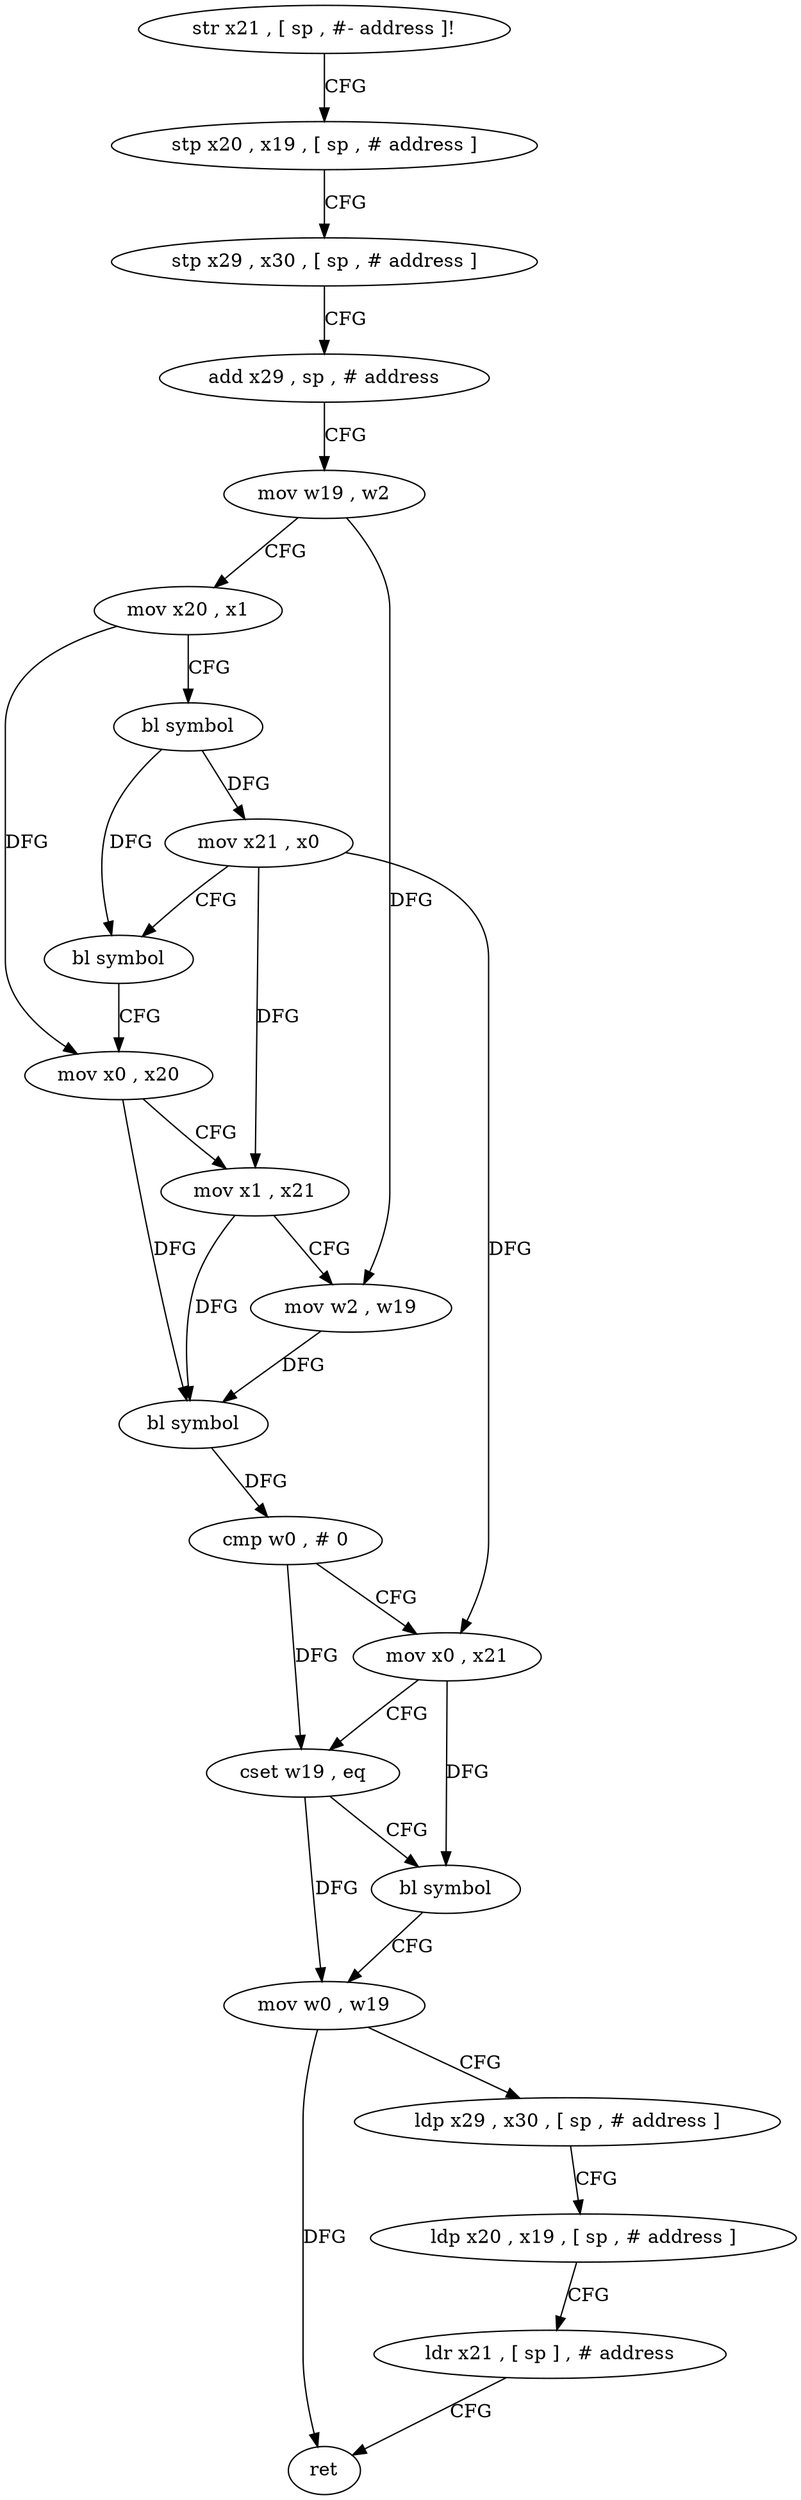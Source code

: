 digraph "func" {
"4214104" [label = "str x21 , [ sp , #- address ]!" ]
"4214108" [label = "stp x20 , x19 , [ sp , # address ]" ]
"4214112" [label = "stp x29 , x30 , [ sp , # address ]" ]
"4214116" [label = "add x29 , sp , # address" ]
"4214120" [label = "mov w19 , w2" ]
"4214124" [label = "mov x20 , x1" ]
"4214128" [label = "bl symbol" ]
"4214132" [label = "mov x21 , x0" ]
"4214136" [label = "bl symbol" ]
"4214140" [label = "mov x0 , x20" ]
"4214144" [label = "mov x1 , x21" ]
"4214148" [label = "mov w2 , w19" ]
"4214152" [label = "bl symbol" ]
"4214156" [label = "cmp w0 , # 0" ]
"4214160" [label = "mov x0 , x21" ]
"4214164" [label = "cset w19 , eq" ]
"4214168" [label = "bl symbol" ]
"4214172" [label = "mov w0 , w19" ]
"4214176" [label = "ldp x29 , x30 , [ sp , # address ]" ]
"4214180" [label = "ldp x20 , x19 , [ sp , # address ]" ]
"4214184" [label = "ldr x21 , [ sp ] , # address" ]
"4214188" [label = "ret" ]
"4214104" -> "4214108" [ label = "CFG" ]
"4214108" -> "4214112" [ label = "CFG" ]
"4214112" -> "4214116" [ label = "CFG" ]
"4214116" -> "4214120" [ label = "CFG" ]
"4214120" -> "4214124" [ label = "CFG" ]
"4214120" -> "4214148" [ label = "DFG" ]
"4214124" -> "4214128" [ label = "CFG" ]
"4214124" -> "4214140" [ label = "DFG" ]
"4214128" -> "4214132" [ label = "DFG" ]
"4214128" -> "4214136" [ label = "DFG" ]
"4214132" -> "4214136" [ label = "CFG" ]
"4214132" -> "4214144" [ label = "DFG" ]
"4214132" -> "4214160" [ label = "DFG" ]
"4214136" -> "4214140" [ label = "CFG" ]
"4214140" -> "4214144" [ label = "CFG" ]
"4214140" -> "4214152" [ label = "DFG" ]
"4214144" -> "4214148" [ label = "CFG" ]
"4214144" -> "4214152" [ label = "DFG" ]
"4214148" -> "4214152" [ label = "DFG" ]
"4214152" -> "4214156" [ label = "DFG" ]
"4214156" -> "4214160" [ label = "CFG" ]
"4214156" -> "4214164" [ label = "DFG" ]
"4214160" -> "4214164" [ label = "CFG" ]
"4214160" -> "4214168" [ label = "DFG" ]
"4214164" -> "4214168" [ label = "CFG" ]
"4214164" -> "4214172" [ label = "DFG" ]
"4214168" -> "4214172" [ label = "CFG" ]
"4214172" -> "4214176" [ label = "CFG" ]
"4214172" -> "4214188" [ label = "DFG" ]
"4214176" -> "4214180" [ label = "CFG" ]
"4214180" -> "4214184" [ label = "CFG" ]
"4214184" -> "4214188" [ label = "CFG" ]
}
